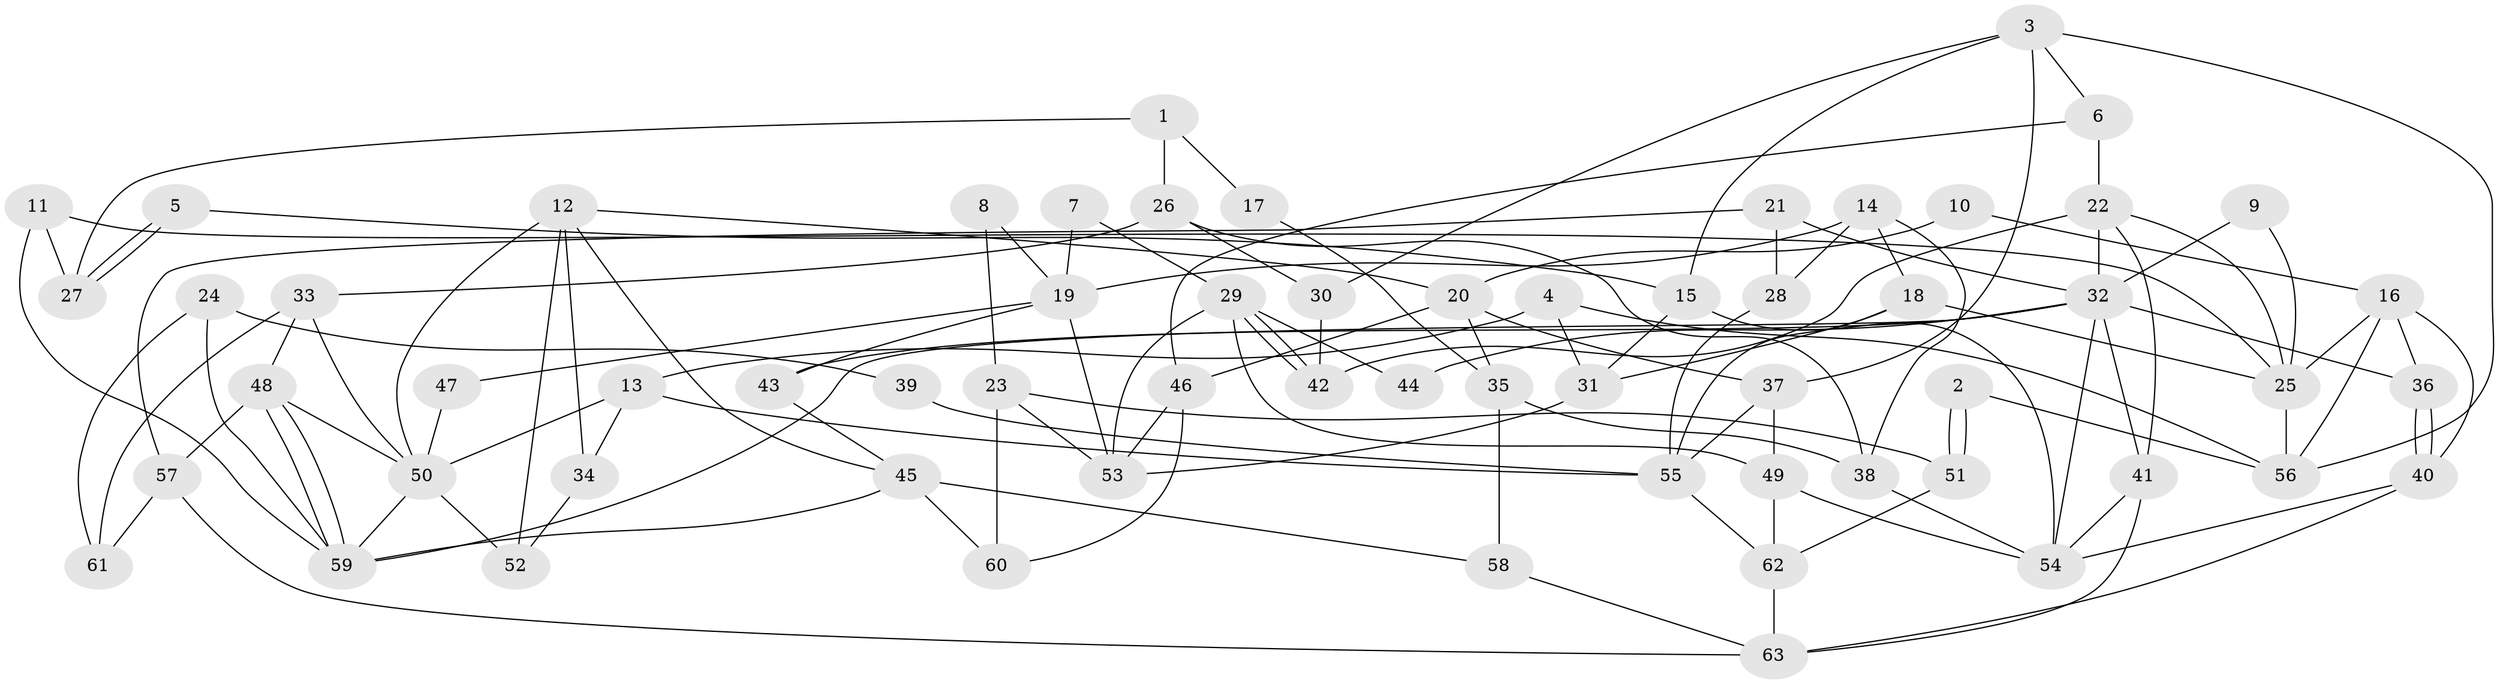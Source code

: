 // Generated by graph-tools (version 1.1) at 2025/50/03/09/25 03:50:13]
// undirected, 63 vertices, 126 edges
graph export_dot {
graph [start="1"]
  node [color=gray90,style=filled];
  1;
  2;
  3;
  4;
  5;
  6;
  7;
  8;
  9;
  10;
  11;
  12;
  13;
  14;
  15;
  16;
  17;
  18;
  19;
  20;
  21;
  22;
  23;
  24;
  25;
  26;
  27;
  28;
  29;
  30;
  31;
  32;
  33;
  34;
  35;
  36;
  37;
  38;
  39;
  40;
  41;
  42;
  43;
  44;
  45;
  46;
  47;
  48;
  49;
  50;
  51;
  52;
  53;
  54;
  55;
  56;
  57;
  58;
  59;
  60;
  61;
  62;
  63;
  1 -- 27;
  1 -- 26;
  1 -- 17;
  2 -- 51;
  2 -- 51;
  2 -- 56;
  3 -- 56;
  3 -- 6;
  3 -- 15;
  3 -- 30;
  3 -- 37;
  4 -- 56;
  4 -- 31;
  4 -- 13;
  5 -- 15;
  5 -- 27;
  5 -- 27;
  6 -- 22;
  6 -- 46;
  7 -- 29;
  7 -- 19;
  8 -- 23;
  8 -- 19;
  9 -- 32;
  9 -- 25;
  10 -- 20;
  10 -- 16;
  11 -- 25;
  11 -- 59;
  11 -- 27;
  12 -- 52;
  12 -- 50;
  12 -- 20;
  12 -- 34;
  12 -- 45;
  13 -- 50;
  13 -- 34;
  13 -- 55;
  14 -- 18;
  14 -- 19;
  14 -- 28;
  14 -- 38;
  15 -- 54;
  15 -- 31;
  16 -- 36;
  16 -- 40;
  16 -- 25;
  16 -- 56;
  17 -- 35;
  18 -- 31;
  18 -- 55;
  18 -- 25;
  19 -- 43;
  19 -- 53;
  19 -- 47;
  20 -- 37;
  20 -- 35;
  20 -- 46;
  21 -- 32;
  21 -- 28;
  21 -- 57;
  22 -- 25;
  22 -- 32;
  22 -- 41;
  22 -- 42;
  23 -- 51;
  23 -- 60;
  23 -- 53;
  24 -- 61;
  24 -- 59;
  24 -- 39;
  25 -- 56;
  26 -- 38;
  26 -- 30;
  26 -- 33;
  28 -- 55;
  29 -- 42;
  29 -- 42;
  29 -- 49;
  29 -- 44;
  29 -- 53;
  30 -- 42;
  31 -- 53;
  32 -- 54;
  32 -- 41;
  32 -- 36;
  32 -- 43;
  32 -- 44;
  32 -- 59;
  33 -- 50;
  33 -- 48;
  33 -- 61;
  34 -- 52;
  35 -- 58;
  35 -- 38;
  36 -- 40;
  36 -- 40;
  37 -- 49;
  37 -- 55;
  38 -- 54;
  39 -- 55;
  40 -- 63;
  40 -- 54;
  41 -- 54;
  41 -- 63;
  43 -- 45;
  45 -- 59;
  45 -- 58;
  45 -- 60;
  46 -- 53;
  46 -- 60;
  47 -- 50;
  48 -- 59;
  48 -- 59;
  48 -- 50;
  48 -- 57;
  49 -- 54;
  49 -- 62;
  50 -- 59;
  50 -- 52;
  51 -- 62;
  55 -- 62;
  57 -- 61;
  57 -- 63;
  58 -- 63;
  62 -- 63;
}
